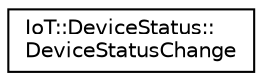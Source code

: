 digraph "Graphical Class Hierarchy"
{
 // LATEX_PDF_SIZE
  edge [fontname="Helvetica",fontsize="10",labelfontname="Helvetica",labelfontsize="10"];
  node [fontname="Helvetica",fontsize="10",shape=record];
  rankdir="LR";
  Node0 [label="IoT::DeviceStatus::\lDeviceStatusChange",height=0.2,width=0.4,color="black", fillcolor="white", style="filled",URL="$structIoT_1_1DeviceStatus_1_1DeviceStatusChange.html",tooltip=" "];
}
